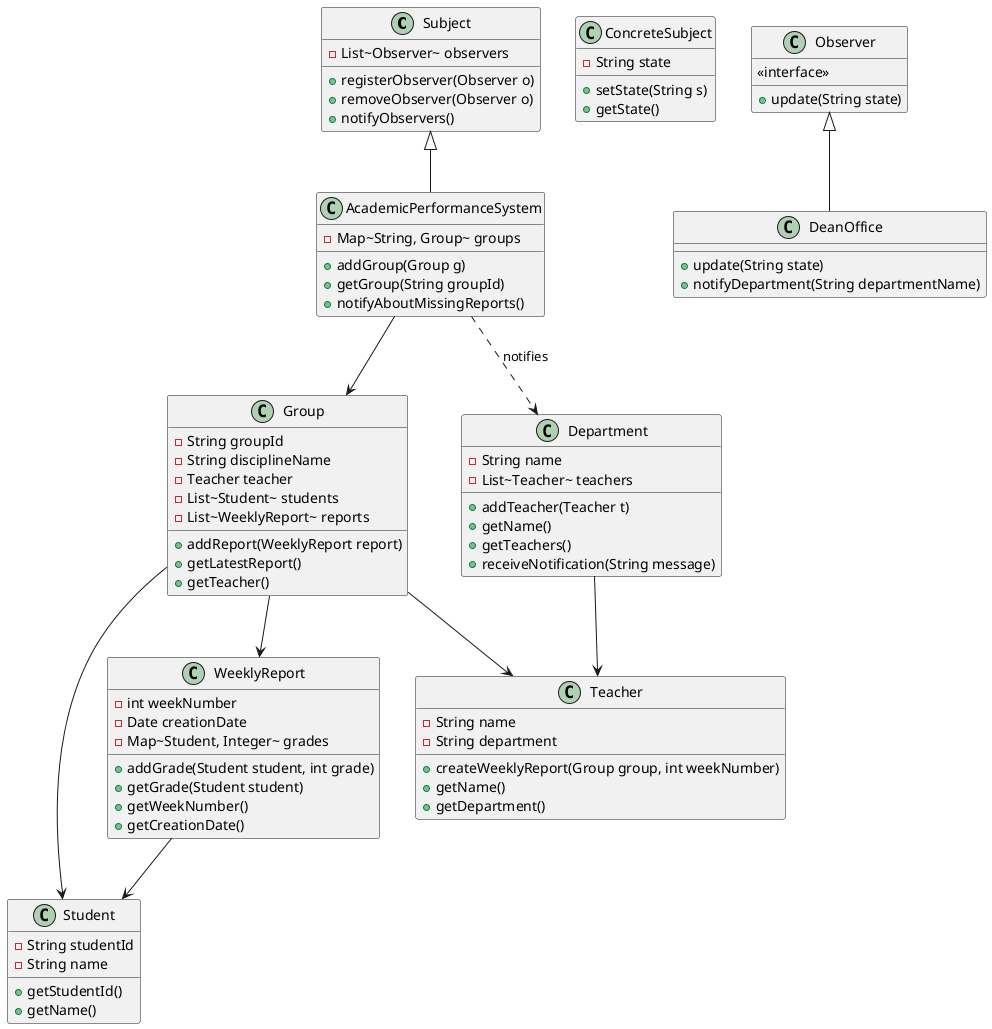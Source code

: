 @startuml
    class Subject {
        -List~Observer~ observers
        +registerObserver(Observer o)
        +removeObserver(Observer o)
        +notifyObservers()
    }

    class ConcreteSubject {
        -String state
        +setState(String s)
        +getState()
    }

    class Observer {
        <<interface>>
        +update(String state)
    }

    class AcademicPerformanceSystem {
        -Map~String, Group~ groups
        +addGroup(Group g)
        +getGroup(String groupId)
        +notifyAboutMissingReports()
    }

    class Group {
        -String groupId
        -String disciplineName
        -Teacher teacher
        -List~Student~ students
        -List~WeeklyReport~ reports
        +addReport(WeeklyReport report)
        +getLatestReport()
        +getTeacher()
    }

    class WeeklyReport {
        -int weekNumber
        -Date creationDate
        -Map~Student, Integer~ grades
        +addGrade(Student student, int grade)
        +getGrade(Student student)
        +getWeekNumber()
        +getCreationDate()
    }

    class Teacher {
        -String name
        -String department
        +createWeeklyReport(Group group, int weekNumber)
        +getName()
        +getDepartment()
    }

    class Student {
        -String studentId
        -String name
        +getStudentId()
        +getName()
    }

    class DeanOffice {
        +update(String state)
        +notifyDepartment(String departmentName)
    }

    class Department {
        -String name
        -List~Teacher~ teachers
        +addTeacher(Teacher t)
        +getName()
        +getTeachers()
        +receiveNotification(String message)
    }

    Subject <|-- AcademicPerformanceSystem
    Observer <|-- DeanOffice
    AcademicPerformanceSystem --> Group
    Group --> Teacher
    Group --> Student
    Group --> WeeklyReport
    WeeklyReport --> Student
    Department --> Teacher
    AcademicPerformanceSystem ..> Department : notifies

@enduml